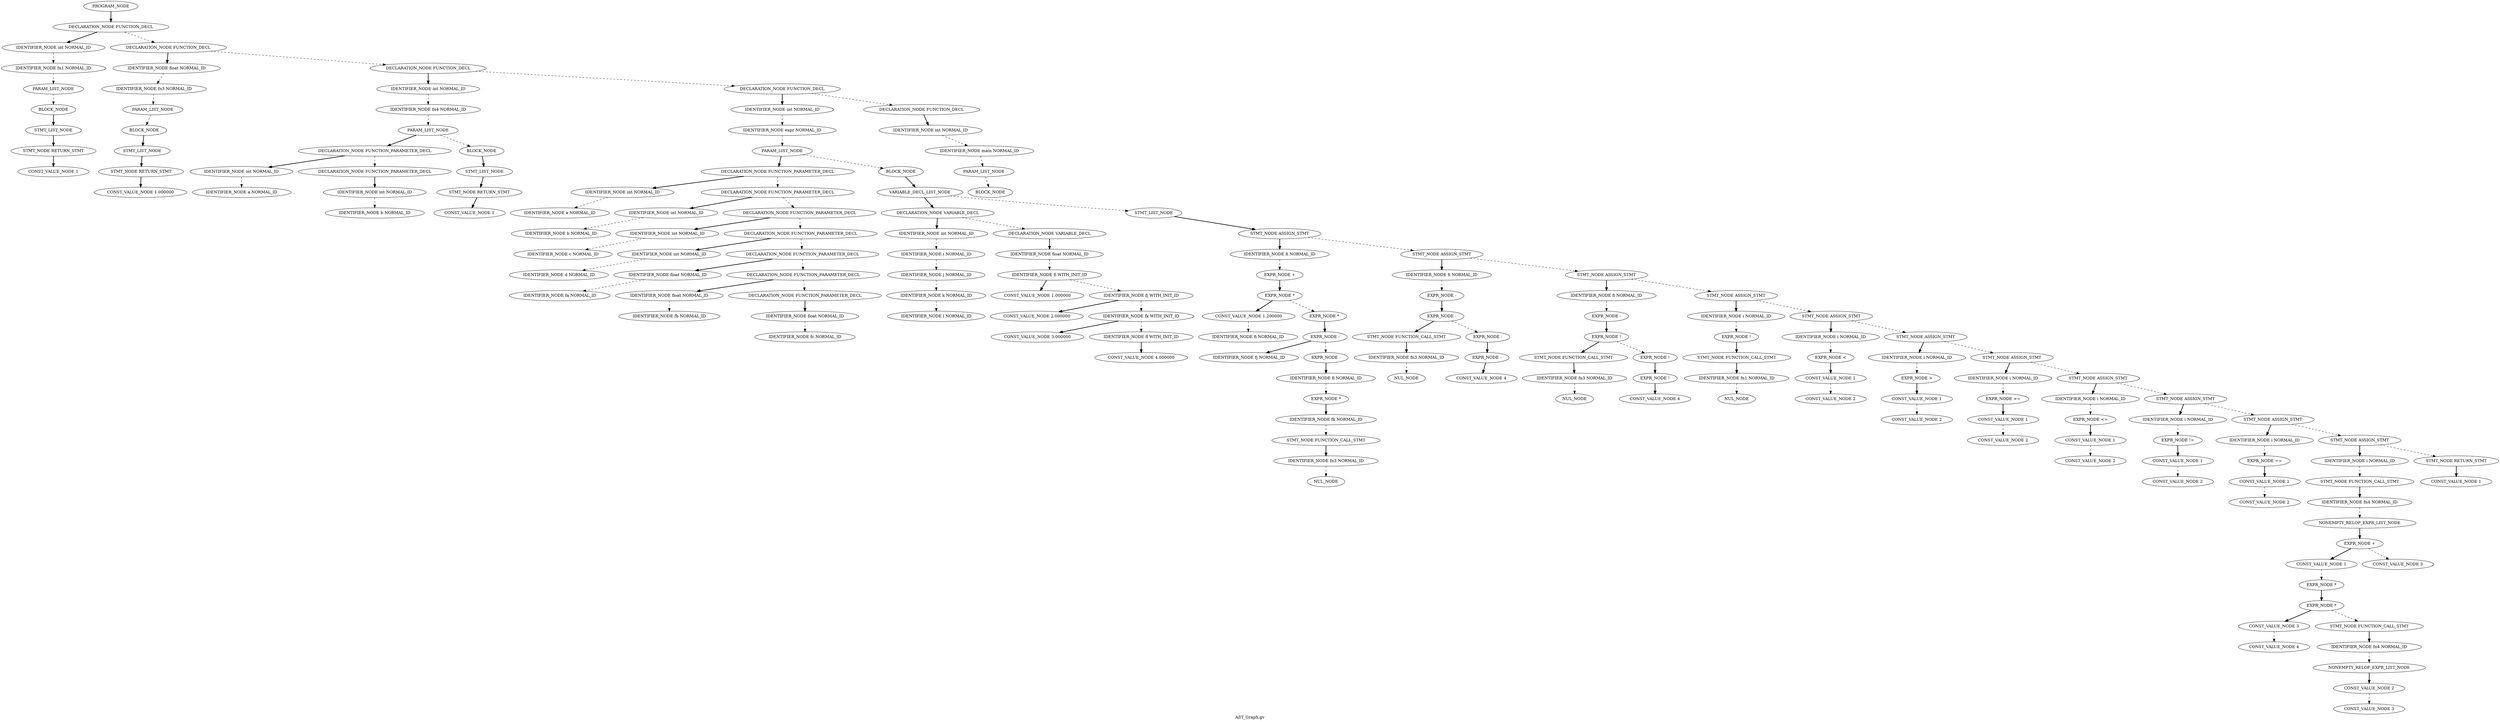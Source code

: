 Digraph AST
{
label = "AST_Graph.gv"
node0 [label ="PROGRAM_NODE"]
node1 [label ="DECLARATION_NODE FUNCTION_DECL"]
node2 [label ="IDENTIFIER_NODE int NORMAL_ID"]
node3 [label ="IDENTIFIER_NODE fn1 NORMAL_ID"]
node4 [label ="PARAM_LIST_NODE"]
node5 [label ="BLOCK_NODE"]
node6 [label ="STMT_LIST_NODE"]
node7 [label ="STMT_NODE RETURN_STMT"]
node8 [label ="CONST_VALUE_NODE 1"]
node7 -> node8 [style = bold]
node6 -> node7 [style = bold]
node5 -> node6 [style = bold]
node4 -> node5 [style = dashed]
node3 -> node4 [style = dashed]
node2 -> node3 [style = dashed]
node1 -> node2 [style = bold]
node9 [label ="DECLARATION_NODE FUNCTION_DECL"]
node10 [label ="IDENTIFIER_NODE float NORMAL_ID"]
node11 [label ="IDENTIFIER_NODE fn3 NORMAL_ID"]
node12 [label ="PARAM_LIST_NODE"]
node13 [label ="BLOCK_NODE"]
node14 [label ="STMT_LIST_NODE"]
node15 [label ="STMT_NODE RETURN_STMT"]
node16 [label ="CONST_VALUE_NODE 1.000000"]
node15 -> node16 [style = bold]
node14 -> node15 [style = bold]
node13 -> node14 [style = bold]
node12 -> node13 [style = dashed]
node11 -> node12 [style = dashed]
node10 -> node11 [style = dashed]
node9 -> node10 [style = bold]
node17 [label ="DECLARATION_NODE FUNCTION_DECL"]
node18 [label ="IDENTIFIER_NODE int NORMAL_ID"]
node19 [label ="IDENTIFIER_NODE fn4 NORMAL_ID"]
node20 [label ="PARAM_LIST_NODE"]
node21 [label ="DECLARATION_NODE FUNCTION_PARAMETER_DECL"]
node22 [label ="IDENTIFIER_NODE int NORMAL_ID"]
node23 [label ="IDENTIFIER_NODE a NORMAL_ID"]
node22 -> node23 [style = dashed]
node21 -> node22 [style = bold]
node24 [label ="DECLARATION_NODE FUNCTION_PARAMETER_DECL"]
node25 [label ="IDENTIFIER_NODE int NORMAL_ID"]
node26 [label ="IDENTIFIER_NODE b NORMAL_ID"]
node25 -> node26 [style = dashed]
node24 -> node25 [style = bold]
node21 -> node24 [style = dashed]
node20 -> node21 [style = bold]
node27 [label ="BLOCK_NODE"]
node28 [label ="STMT_LIST_NODE"]
node29 [label ="STMT_NODE RETURN_STMT"]
node30 [label ="CONST_VALUE_NODE 1"]
node29 -> node30 [style = bold]
node28 -> node29 [style = bold]
node27 -> node28 [style = bold]
node20 -> node27 [style = dashed]
node19 -> node20 [style = dashed]
node18 -> node19 [style = dashed]
node17 -> node18 [style = bold]
node31 [label ="DECLARATION_NODE FUNCTION_DECL"]
node32 [label ="IDENTIFIER_NODE int NORMAL_ID"]
node33 [label ="IDENTIFIER_NODE expr NORMAL_ID"]
node34 [label ="PARAM_LIST_NODE"]
node35 [label ="DECLARATION_NODE FUNCTION_PARAMETER_DECL"]
node36 [label ="IDENTIFIER_NODE int NORMAL_ID"]
node37 [label ="IDENTIFIER_NODE a NORMAL_ID"]
node36 -> node37 [style = dashed]
node35 -> node36 [style = bold]
node38 [label ="DECLARATION_NODE FUNCTION_PARAMETER_DECL"]
node39 [label ="IDENTIFIER_NODE int NORMAL_ID"]
node40 [label ="IDENTIFIER_NODE b NORMAL_ID"]
node39 -> node40 [style = dashed]
node38 -> node39 [style = bold]
node41 [label ="DECLARATION_NODE FUNCTION_PARAMETER_DECL"]
node42 [label ="IDENTIFIER_NODE int NORMAL_ID"]
node43 [label ="IDENTIFIER_NODE c NORMAL_ID"]
node42 -> node43 [style = dashed]
node41 -> node42 [style = bold]
node44 [label ="DECLARATION_NODE FUNCTION_PARAMETER_DECL"]
node45 [label ="IDENTIFIER_NODE int NORMAL_ID"]
node46 [label ="IDENTIFIER_NODE d NORMAL_ID"]
node45 -> node46 [style = dashed]
node44 -> node45 [style = bold]
node47 [label ="DECLARATION_NODE FUNCTION_PARAMETER_DECL"]
node48 [label ="IDENTIFIER_NODE float NORMAL_ID"]
node49 [label ="IDENTIFIER_NODE fa NORMAL_ID"]
node48 -> node49 [style = dashed]
node47 -> node48 [style = bold]
node50 [label ="DECLARATION_NODE FUNCTION_PARAMETER_DECL"]
node51 [label ="IDENTIFIER_NODE float NORMAL_ID"]
node52 [label ="IDENTIFIER_NODE fb NORMAL_ID"]
node51 -> node52 [style = dashed]
node50 -> node51 [style = bold]
node53 [label ="DECLARATION_NODE FUNCTION_PARAMETER_DECL"]
node54 [label ="IDENTIFIER_NODE float NORMAL_ID"]
node55 [label ="IDENTIFIER_NODE fc NORMAL_ID"]
node54 -> node55 [style = dashed]
node53 -> node54 [style = bold]
node50 -> node53 [style = dashed]
node47 -> node50 [style = dashed]
node44 -> node47 [style = dashed]
node41 -> node44 [style = dashed]
node38 -> node41 [style = dashed]
node35 -> node38 [style = dashed]
node34 -> node35 [style = bold]
node56 [label ="BLOCK_NODE"]
node57 [label ="VARIABLE_DECL_LIST_NODE"]
node58 [label ="DECLARATION_NODE VARIABLE_DECL"]
node59 [label ="IDENTIFIER_NODE int NORMAL_ID"]
node60 [label ="IDENTIFIER_NODE i NORMAL_ID"]
node61 [label ="IDENTIFIER_NODE j NORMAL_ID"]
node62 [label ="IDENTIFIER_NODE k NORMAL_ID"]
node63 [label ="IDENTIFIER_NODE l NORMAL_ID"]
node62 -> node63 [style = dashed]
node61 -> node62 [style = dashed]
node60 -> node61 [style = dashed]
node59 -> node60 [style = dashed]
node58 -> node59 [style = bold]
node64 [label ="DECLARATION_NODE VARIABLE_DECL"]
node65 [label ="IDENTIFIER_NODE float NORMAL_ID"]
node66 [label ="IDENTIFIER_NODE fi WITH_INIT_ID"]
node67 [label ="CONST_VALUE_NODE 1.000000"]
node66 -> node67 [style = bold]
node68 [label ="IDENTIFIER_NODE fj WITH_INIT_ID"]
node69 [label ="CONST_VALUE_NODE 2.000000"]
node68 -> node69 [style = bold]
node70 [label ="IDENTIFIER_NODE fk WITH_INIT_ID"]
node71 [label ="CONST_VALUE_NODE 3.000000"]
node70 -> node71 [style = bold]
node72 [label ="IDENTIFIER_NODE fl WITH_INIT_ID"]
node73 [label ="CONST_VALUE_NODE 4.000000"]
node72 -> node73 [style = bold]
node70 -> node72 [style = dashed]
node68 -> node70 [style = dashed]
node66 -> node68 [style = dashed]
node65 -> node66 [style = dashed]
node64 -> node65 [style = bold]
node58 -> node64 [style = dashed]
node57 -> node58 [style = bold]
node74 [label ="STMT_LIST_NODE"]
node75 [label ="STMT_NODE ASSIGN_STMT"]
node76 [label ="IDENTIFIER_NODE fi NORMAL_ID"]
node77 [label ="EXPR_NODE +"]
node78 [label ="EXPR_NODE *"]
node79 [label ="CONST_VALUE_NODE 1.200000"]
node80 [label ="IDENTIFIER_NODE fi NORMAL_ID"]
node79 -> node80 [style = dashed]
node78 -> node79 [style = bold]
node81 [label ="EXPR_NODE *"]
node82 [label ="EXPR_NODE -"]
node83 [label ="IDENTIFIER_NODE fj NORMAL_ID"]
node82 -> node83 [style = bold]
node84 [label ="EXPR_NODE -"]
node85 [label ="IDENTIFIER_NODE fl NORMAL_ID"]
node86 [label ="EXPR_NODE *"]
node87 [label ="IDENTIFIER_NODE fk NORMAL_ID"]
node88 [label ="STMT_NODE FUNCTION_CALL_STMT"]
node89 [label ="IDENTIFIER_NODE fn3 NORMAL_ID"]
node90 [label ="NUL_NODE"]
node89 -> node90 [style = dashed]
node88 -> node89 [style = bold]
node87 -> node88 [style = dashed]
node86 -> node87 [style = bold]
node85 -> node86 [style = dashed]
node84 -> node85 [style = bold]
node82 -> node84 [style = dashed]
node81 -> node82 [style = bold]
node78 -> node81 [style = dashed]
node77 -> node78 [style = bold]
node76 -> node77 [style = dashed]
node75 -> node76 [style = bold]
node91 [label ="STMT_NODE ASSIGN_STMT"]
node92 [label ="IDENTIFIER_NODE fi NORMAL_ID"]
node93 [label ="EXPR_NODE -"]
node94 [label ="EXPR_NODE -"]
node95 [label ="STMT_NODE FUNCTION_CALL_STMT"]
node96 [label ="IDENTIFIER_NODE fn3 NORMAL_ID"]
node97 [label ="NUL_NODE"]
node96 -> node97 [style = dashed]
node95 -> node96 [style = bold]
node94 -> node95 [style = bold]
node98 [label ="EXPR_NODE -"]
node99 [label ="EXPR_NODE -"]
node100 [label ="CONST_VALUE_NODE 4"]
node99 -> node100 [style = bold]
node98 -> node99 [style = bold]
node94 -> node98 [style = dashed]
node93 -> node94 [style = bold]
node92 -> node93 [style = dashed]
node91 -> node92 [style = bold]
node101 [label ="STMT_NODE ASSIGN_STMT"]
node102 [label ="IDENTIFIER_NODE fi NORMAL_ID"]
node103 [label ="EXPR_NODE -"]
node104 [label ="EXPR_NODE !"]
node105 [label ="STMT_NODE FUNCTION_CALL_STMT"]
node106 [label ="IDENTIFIER_NODE fn3 NORMAL_ID"]
node107 [label ="NUL_NODE"]
node106 -> node107 [style = dashed]
node105 -> node106 [style = bold]
node104 -> node105 [style = bold]
node108 [label ="EXPR_NODE !"]
node109 [label ="EXPR_NODE !"]
node110 [label ="CONST_VALUE_NODE 4"]
node109 -> node110 [style = bold]
node108 -> node109 [style = bold]
node104 -> node108 [style = dashed]
node103 -> node104 [style = bold]
node102 -> node103 [style = dashed]
node101 -> node102 [style = bold]
node111 [label ="STMT_NODE ASSIGN_STMT"]
node112 [label ="IDENTIFIER_NODE i NORMAL_ID"]
node113 [label ="EXPR_NODE !"]
node114 [label ="STMT_NODE FUNCTION_CALL_STMT"]
node115 [label ="IDENTIFIER_NODE fn1 NORMAL_ID"]
node116 [label ="NUL_NODE"]
node115 -> node116 [style = dashed]
node114 -> node115 [style = bold]
node113 -> node114 [style = bold]
node112 -> node113 [style = dashed]
node111 -> node112 [style = bold]
node117 [label ="STMT_NODE ASSIGN_STMT"]
node118 [label ="IDENTIFIER_NODE i NORMAL_ID"]
node119 [label ="EXPR_NODE <"]
node120 [label ="CONST_VALUE_NODE 1"]
node121 [label ="CONST_VALUE_NODE 2"]
node120 -> node121 [style = dashed]
node119 -> node120 [style = bold]
node118 -> node119 [style = dashed]
node117 -> node118 [style = bold]
node122 [label ="STMT_NODE ASSIGN_STMT"]
node123 [label ="IDENTIFIER_NODE i NORMAL_ID"]
node124 [label ="EXPR_NODE >"]
node125 [label ="CONST_VALUE_NODE 1"]
node126 [label ="CONST_VALUE_NODE 2"]
node125 -> node126 [style = dashed]
node124 -> node125 [style = bold]
node123 -> node124 [style = dashed]
node122 -> node123 [style = bold]
node127 [label ="STMT_NODE ASSIGN_STMT"]
node128 [label ="IDENTIFIER_NODE i NORMAL_ID"]
node129 [label ="EXPR_NODE >="]
node130 [label ="CONST_VALUE_NODE 1"]
node131 [label ="CONST_VALUE_NODE 2"]
node130 -> node131 [style = dashed]
node129 -> node130 [style = bold]
node128 -> node129 [style = dashed]
node127 -> node128 [style = bold]
node132 [label ="STMT_NODE ASSIGN_STMT"]
node133 [label ="IDENTIFIER_NODE i NORMAL_ID"]
node134 [label ="EXPR_NODE <="]
node135 [label ="CONST_VALUE_NODE 1"]
node136 [label ="CONST_VALUE_NODE 2"]
node135 -> node136 [style = dashed]
node134 -> node135 [style = bold]
node133 -> node134 [style = dashed]
node132 -> node133 [style = bold]
node137 [label ="STMT_NODE ASSIGN_STMT"]
node138 [label ="IDENTIFIER_NODE i NORMAL_ID"]
node139 [label ="EXPR_NODE !="]
node140 [label ="CONST_VALUE_NODE 1"]
node141 [label ="CONST_VALUE_NODE 2"]
node140 -> node141 [style = dashed]
node139 -> node140 [style = bold]
node138 -> node139 [style = dashed]
node137 -> node138 [style = bold]
node142 [label ="STMT_NODE ASSIGN_STMT"]
node143 [label ="IDENTIFIER_NODE i NORMAL_ID"]
node144 [label ="EXPR_NODE =="]
node145 [label ="CONST_VALUE_NODE 1"]
node146 [label ="CONST_VALUE_NODE 2"]
node145 -> node146 [style = dashed]
node144 -> node145 [style = bold]
node143 -> node144 [style = dashed]
node142 -> node143 [style = bold]
node147 [label ="STMT_NODE ASSIGN_STMT"]
node148 [label ="IDENTIFIER_NODE i NORMAL_ID"]
node149 [label ="STMT_NODE FUNCTION_CALL_STMT"]
node150 [label ="IDENTIFIER_NODE fn4 NORMAL_ID"]
node151 [label ="NONEMPTY_RELOP_EXPR_LIST_NODE"]
node152 [label ="EXPR_NODE +"]
node153 [label ="CONST_VALUE_NODE 1"]
node154 [label ="EXPR_NODE *"]
node155 [label ="EXPR_NODE *"]
node156 [label ="CONST_VALUE_NODE 3"]
node157 [label ="CONST_VALUE_NODE 4"]
node156 -> node157 [style = dashed]
node155 -> node156 [style = bold]
node158 [label ="STMT_NODE FUNCTION_CALL_STMT"]
node159 [label ="IDENTIFIER_NODE fn4 NORMAL_ID"]
node160 [label ="NONEMPTY_RELOP_EXPR_LIST_NODE"]
node161 [label ="CONST_VALUE_NODE 2"]
node162 [label ="CONST_VALUE_NODE 3"]
node161 -> node162 [style = dashed]
node160 -> node161 [style = bold]
node159 -> node160 [style = dashed]
node158 -> node159 [style = bold]
node155 -> node158 [style = dashed]
node154 -> node155 [style = bold]
node153 -> node154 [style = dashed]
node152 -> node153 [style = bold]
node163 [label ="CONST_VALUE_NODE 3"]
node152 -> node163 [style = dashed]
node151 -> node152 [style = bold]
node150 -> node151 [style = dashed]
node149 -> node150 [style = bold]
node148 -> node149 [style = dashed]
node147 -> node148 [style = bold]
node164 [label ="STMT_NODE RETURN_STMT"]
node165 [label ="CONST_VALUE_NODE 1"]
node164 -> node165 [style = bold]
node147 -> node164 [style = dashed]
node142 -> node147 [style = dashed]
node137 -> node142 [style = dashed]
node132 -> node137 [style = dashed]
node127 -> node132 [style = dashed]
node122 -> node127 [style = dashed]
node117 -> node122 [style = dashed]
node111 -> node117 [style = dashed]
node101 -> node111 [style = dashed]
node91 -> node101 [style = dashed]
node75 -> node91 [style = dashed]
node74 -> node75 [style = bold]
node57 -> node74 [style = dashed]
node56 -> node57 [style = bold]
node34 -> node56 [style = dashed]
node33 -> node34 [style = dashed]
node32 -> node33 [style = dashed]
node31 -> node32 [style = bold]
node166 [label ="DECLARATION_NODE FUNCTION_DECL"]
node167 [label ="IDENTIFIER_NODE int NORMAL_ID"]
node168 [label ="IDENTIFIER_NODE main NORMAL_ID"]
node169 [label ="PARAM_LIST_NODE"]
node170 [label ="BLOCK_NODE"]
node169 -> node170 [style = dashed]
node168 -> node169 [style = dashed]
node167 -> node168 [style = dashed]
node166 -> node167 [style = bold]
node31 -> node166 [style = dashed]
node17 -> node31 [style = dashed]
node9 -> node17 [style = dashed]
node1 -> node9 [style = dashed]
node0 -> node1 [style = bold]
}

